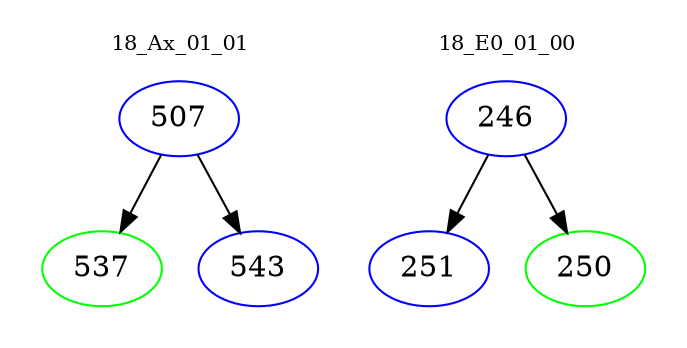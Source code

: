digraph{
subgraph cluster_0 {
color = white
label = "18_Ax_01_01";
fontsize=10;
T0_507 [label="507", color="blue"]
T0_507 -> T0_537 [color="black"]
T0_537 [label="537", color="green"]
T0_507 -> T0_543 [color="black"]
T0_543 [label="543", color="blue"]
}
subgraph cluster_1 {
color = white
label = "18_E0_01_00";
fontsize=10;
T1_246 [label="246", color="blue"]
T1_246 -> T1_251 [color="black"]
T1_251 [label="251", color="blue"]
T1_246 -> T1_250 [color="black"]
T1_250 [label="250", color="green"]
}
}
